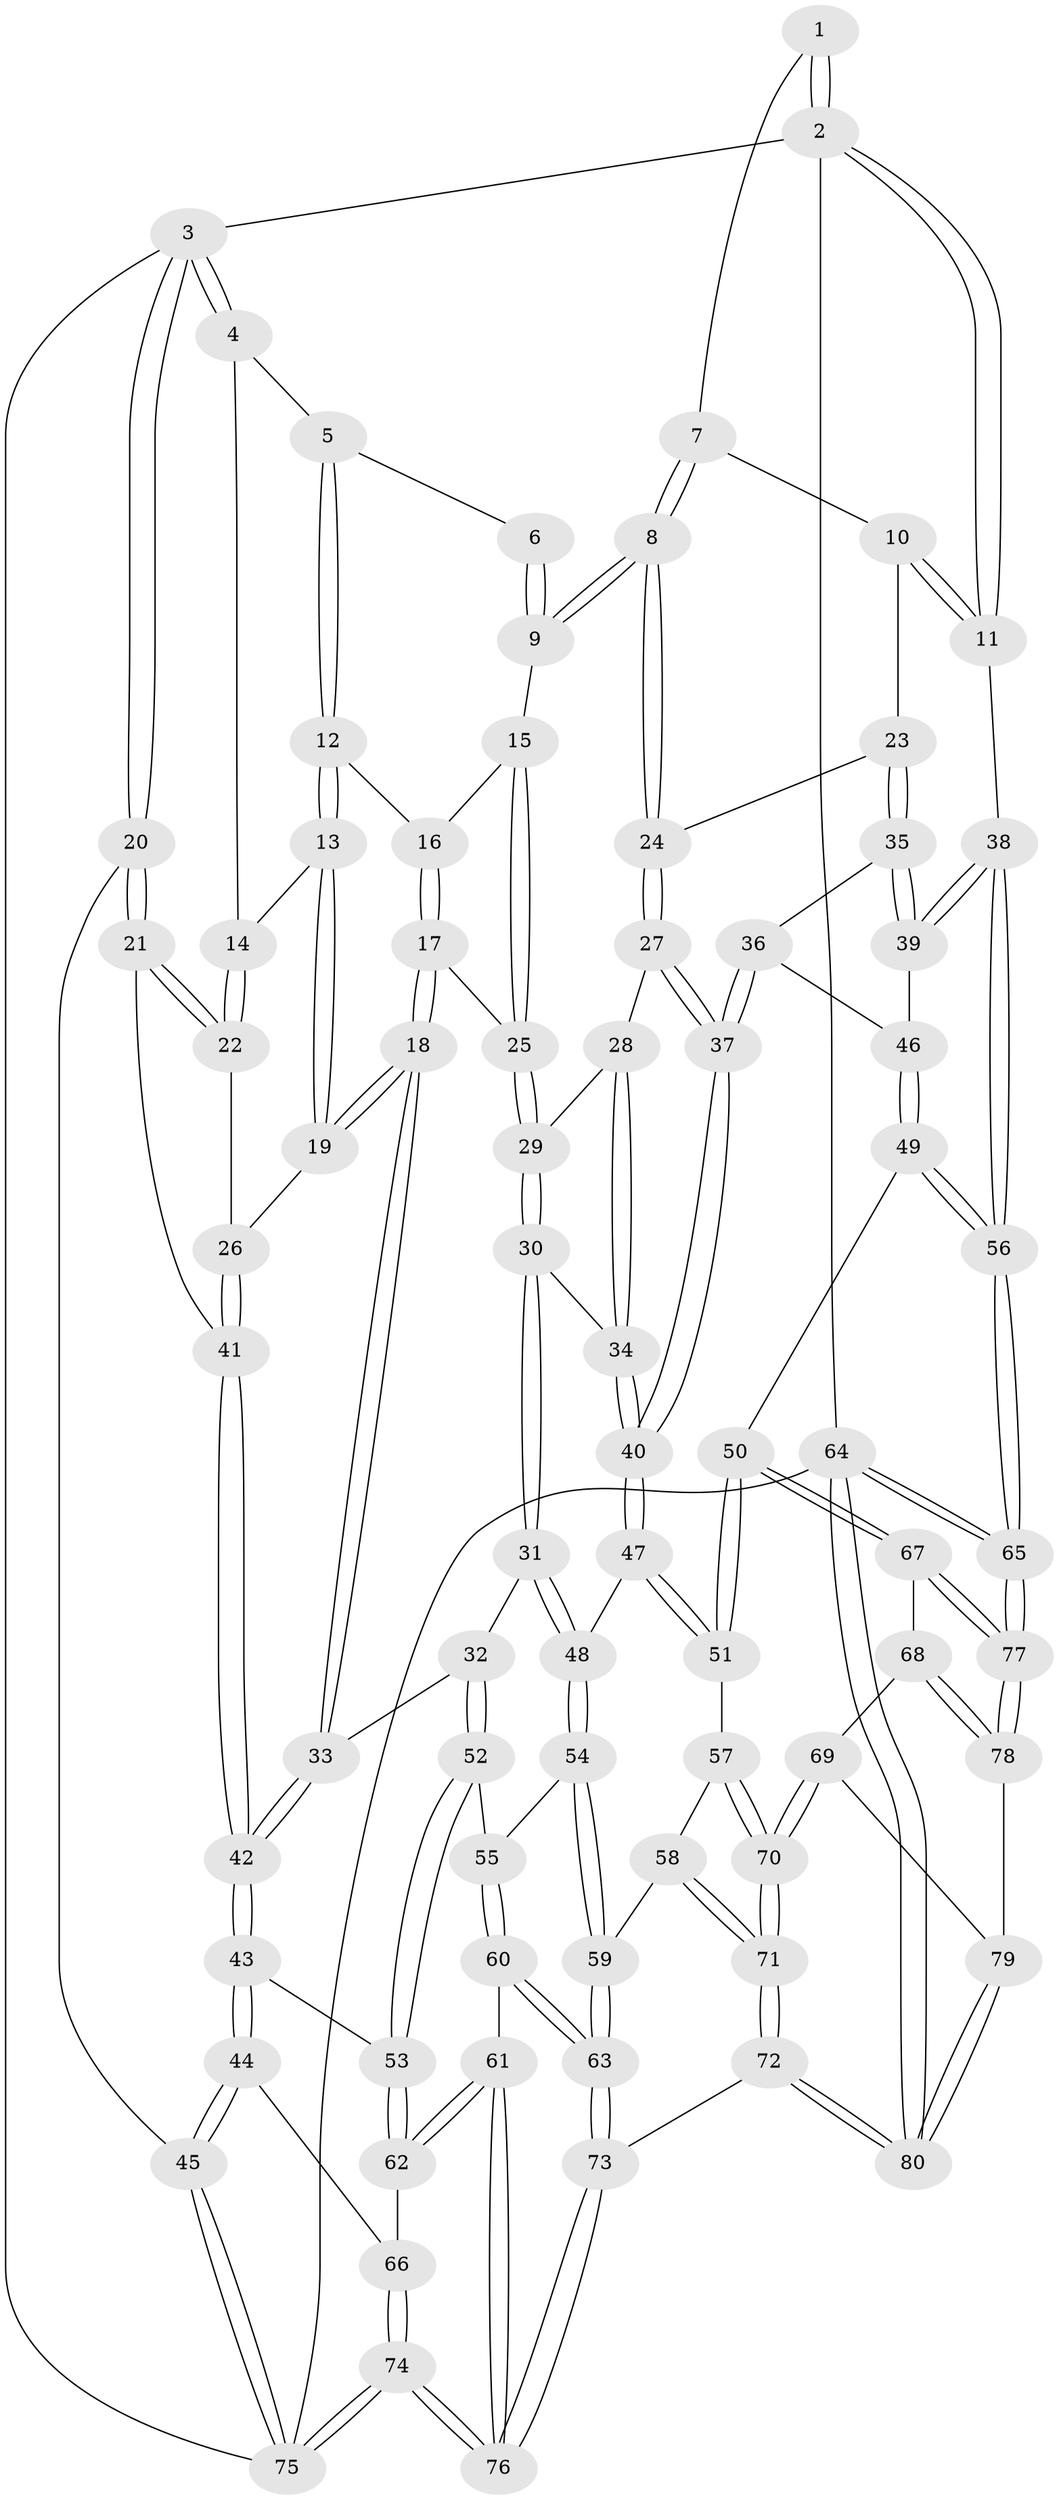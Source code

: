 // coarse degree distribution, {5: 0.15384615384615385, 4: 0.46153846153846156, 3: 0.23076923076923078, 6: 0.11538461538461539, 2: 0.038461538461538464}
// Generated by graph-tools (version 1.1) at 2025/21/03/04/25 18:21:42]
// undirected, 80 vertices, 197 edges
graph export_dot {
graph [start="1"]
  node [color=gray90,style=filled];
  1 [pos="+0.8632211209242927+0"];
  2 [pos="+1+0"];
  3 [pos="+0+0"];
  4 [pos="+0.2260190703939342+0"];
  5 [pos="+0.37400821206284407+0"];
  6 [pos="+0.7155040206124875+0"];
  7 [pos="+0.863621065484684+0"];
  8 [pos="+0.7170158103668204+0.15595799123628235"];
  9 [pos="+0.6596472968146405+0.09681579449374714"];
  10 [pos="+0.8750497770631013+0.05798041166821103"];
  11 [pos="+1+0.20240395044051734"];
  12 [pos="+0.3842011669735129+0"];
  13 [pos="+0.32506627430164414+0.11769392913006403"];
  14 [pos="+0.17088310530912532+0.07688227206406578"];
  15 [pos="+0.6466841637394258+0.09818908242611916"];
  16 [pos="+0.47787425003089223+0.034046847596594924"];
  17 [pos="+0.47765205524602333+0.1930733680694973"];
  18 [pos="+0.3241735285874273+0.2608863295318351"];
  19 [pos="+0.3190770930586511+0.25494113051665224"];
  20 [pos="+0+0.21014776584324937"];
  21 [pos="+0+0.2345136464877299"];
  22 [pos="+0.14927125035190758+0.14490213596518345"];
  23 [pos="+0.8064209417048072+0.2208979473450807"];
  24 [pos="+0.7679188309647581+0.21974803210149935"];
  25 [pos="+0.5122820236582586+0.20684829529235574"];
  26 [pos="+0.3176420637374335+0.2543903498898348"];
  27 [pos="+0.6910980200978544+0.2780825231017724"];
  28 [pos="+0.6055794688483405+0.2781991647044643"];
  29 [pos="+0.5160362610775617+0.21093131685051747"];
  30 [pos="+0.480764006266233+0.40206624366744453"];
  31 [pos="+0.43983456271588445+0.4135958661822604"];
  32 [pos="+0.3842024858381482+0.40568631575774233"];
  33 [pos="+0.3283921983761502+0.3496862747560349"];
  34 [pos="+0.5205582505755645+0.39797340468444914"];
  35 [pos="+0.8504352929432919+0.25452249918843417"];
  36 [pos="+0.7888920368087533+0.43809412462115527"];
  37 [pos="+0.6767050764011978+0.4710295641061426"];
  38 [pos="+1+0.3469658798498971"];
  39 [pos="+1+0.33486687725850883"];
  40 [pos="+0.6643520902566872+0.488871562115741"];
  41 [pos="+0.01952914493423881+0.30935713579330776"];
  42 [pos="+0.1502583303176358+0.4516633334312756"];
  43 [pos="+0.13540928166704955+0.545285446404416"];
  44 [pos="+0.03221041051610049+0.606148711394773"];
  45 [pos="+0+0.6499348279702117"];
  46 [pos="+0.8577694000161699+0.4790230192605084"];
  47 [pos="+0.6633648866047904+0.5101655897987608"];
  48 [pos="+0.4960642110248798+0.5194383713055165"];
  49 [pos="+0.8350998128479544+0.690744386865483"];
  50 [pos="+0.8117547707438628+0.7004700279046069"];
  51 [pos="+0.6901730141944243+0.6595872009627815"];
  52 [pos="+0.3590202778216277+0.543267778718384"];
  53 [pos="+0.21893833308880528+0.6015755308326635"];
  54 [pos="+0.48537226909722836+0.5988230212895671"];
  55 [pos="+0.3832365189259802+0.57335438308505"];
  56 [pos="+1+0.6627275071944284"];
  57 [pos="+0.6379349688073067+0.6834337980211921"];
  58 [pos="+0.5733096815894023+0.705103891924326"];
  59 [pos="+0.5703102653786001+0.7047462424009"];
  60 [pos="+0.36190865642618647+0.7703826807785434"];
  61 [pos="+0.3085406098004322+0.7640302541200386"];
  62 [pos="+0.27029714711340846+0.7445663829278364"];
  63 [pos="+0.3759727871724316+0.7770367036054249"];
  64 [pos="+1+1"];
  65 [pos="+1+1"];
  66 [pos="+0.15152026479676983+0.7887762069493934"];
  67 [pos="+0.8115147692471303+0.7119414783002638"];
  68 [pos="+0.8070720586270762+0.7355813691615792"];
  69 [pos="+0.7264398525366614+0.8775128410717516"];
  70 [pos="+0.6679644238393458+0.9272530711939074"];
  71 [pos="+0.5683802616237493+1"];
  72 [pos="+0.5440899104277795+1"];
  73 [pos="+0.4642061710799267+1"];
  74 [pos="+0+1"];
  75 [pos="+0+1"];
  76 [pos="+0.05556245309095142+1"];
  77 [pos="+1+1"];
  78 [pos="+0.8347557245041317+0.9131193039777763"];
  79 [pos="+0.7898761837971974+0.95195715588226"];
  80 [pos="+0.6785832698796433+1"];
  1 -- 2;
  1 -- 2;
  1 -- 7;
  2 -- 3;
  2 -- 11;
  2 -- 11;
  2 -- 64;
  3 -- 4;
  3 -- 4;
  3 -- 20;
  3 -- 20;
  3 -- 75;
  4 -- 5;
  4 -- 14;
  5 -- 6;
  5 -- 12;
  5 -- 12;
  6 -- 9;
  6 -- 9;
  7 -- 8;
  7 -- 8;
  7 -- 10;
  8 -- 9;
  8 -- 9;
  8 -- 24;
  8 -- 24;
  9 -- 15;
  10 -- 11;
  10 -- 11;
  10 -- 23;
  11 -- 38;
  12 -- 13;
  12 -- 13;
  12 -- 16;
  13 -- 14;
  13 -- 19;
  13 -- 19;
  14 -- 22;
  14 -- 22;
  15 -- 16;
  15 -- 25;
  15 -- 25;
  16 -- 17;
  16 -- 17;
  17 -- 18;
  17 -- 18;
  17 -- 25;
  18 -- 19;
  18 -- 19;
  18 -- 33;
  18 -- 33;
  19 -- 26;
  20 -- 21;
  20 -- 21;
  20 -- 45;
  21 -- 22;
  21 -- 22;
  21 -- 41;
  22 -- 26;
  23 -- 24;
  23 -- 35;
  23 -- 35;
  24 -- 27;
  24 -- 27;
  25 -- 29;
  25 -- 29;
  26 -- 41;
  26 -- 41;
  27 -- 28;
  27 -- 37;
  27 -- 37;
  28 -- 29;
  28 -- 34;
  28 -- 34;
  29 -- 30;
  29 -- 30;
  30 -- 31;
  30 -- 31;
  30 -- 34;
  31 -- 32;
  31 -- 48;
  31 -- 48;
  32 -- 33;
  32 -- 52;
  32 -- 52;
  33 -- 42;
  33 -- 42;
  34 -- 40;
  34 -- 40;
  35 -- 36;
  35 -- 39;
  35 -- 39;
  36 -- 37;
  36 -- 37;
  36 -- 46;
  37 -- 40;
  37 -- 40;
  38 -- 39;
  38 -- 39;
  38 -- 56;
  38 -- 56;
  39 -- 46;
  40 -- 47;
  40 -- 47;
  41 -- 42;
  41 -- 42;
  42 -- 43;
  42 -- 43;
  43 -- 44;
  43 -- 44;
  43 -- 53;
  44 -- 45;
  44 -- 45;
  44 -- 66;
  45 -- 75;
  45 -- 75;
  46 -- 49;
  46 -- 49;
  47 -- 48;
  47 -- 51;
  47 -- 51;
  48 -- 54;
  48 -- 54;
  49 -- 50;
  49 -- 56;
  49 -- 56;
  50 -- 51;
  50 -- 51;
  50 -- 67;
  50 -- 67;
  51 -- 57;
  52 -- 53;
  52 -- 53;
  52 -- 55;
  53 -- 62;
  53 -- 62;
  54 -- 55;
  54 -- 59;
  54 -- 59;
  55 -- 60;
  55 -- 60;
  56 -- 65;
  56 -- 65;
  57 -- 58;
  57 -- 70;
  57 -- 70;
  58 -- 59;
  58 -- 71;
  58 -- 71;
  59 -- 63;
  59 -- 63;
  60 -- 61;
  60 -- 63;
  60 -- 63;
  61 -- 62;
  61 -- 62;
  61 -- 76;
  61 -- 76;
  62 -- 66;
  63 -- 73;
  63 -- 73;
  64 -- 65;
  64 -- 65;
  64 -- 80;
  64 -- 80;
  64 -- 75;
  65 -- 77;
  65 -- 77;
  66 -- 74;
  66 -- 74;
  67 -- 68;
  67 -- 77;
  67 -- 77;
  68 -- 69;
  68 -- 78;
  68 -- 78;
  69 -- 70;
  69 -- 70;
  69 -- 79;
  70 -- 71;
  70 -- 71;
  71 -- 72;
  71 -- 72;
  72 -- 73;
  72 -- 80;
  72 -- 80;
  73 -- 76;
  73 -- 76;
  74 -- 75;
  74 -- 75;
  74 -- 76;
  74 -- 76;
  77 -- 78;
  77 -- 78;
  78 -- 79;
  79 -- 80;
  79 -- 80;
}

